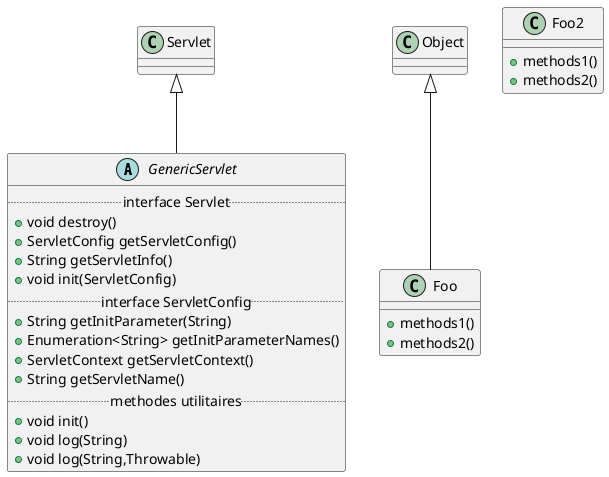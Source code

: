 {
  "sha1": "573dxrtobsdpluyhgmgpximp3vbplp6",
  "insertion": {
    "when": "2024-05-30T20:48:20.670Z",
    "user": "plantuml@gmail.com"
  }
}
@startuml

    abstract class GenericServlet extends Servlet {
        .. interface Servlet ..
        +void destroy()
        +ServletConfig getServletConfig()
        +String getServletInfo()
        +void init(ServletConfig)
        .. interface ServletConfig ..
        +String getInitParameter(String)
        +Enumeration<String> getInitParameterNames()
        +ServletContext getServletContext()
        +String getServletName()
        .. methodes utilitaires ..
        +void init()
        +void log(String)
        +void log(String,Throwable)
    }
    
    Object <|-- Foo
	class Foo [[http://www.google.com]] {
	  + methods1() [[[http://www.yahoo.com/A1{Some explainations about this method}]]]
	  + methods2() [[[http://www.yahoo.com/A2]]]
	}
	  
	class Foo2 {
	  + methods1() [[[http://www.yahoo.com/B1]]]
	  + methods2() [[[http://www.yahoo.com/B2]]]
	}
	  
	class Object [[http://www.yahoo.com]] {
	}

@enduml
